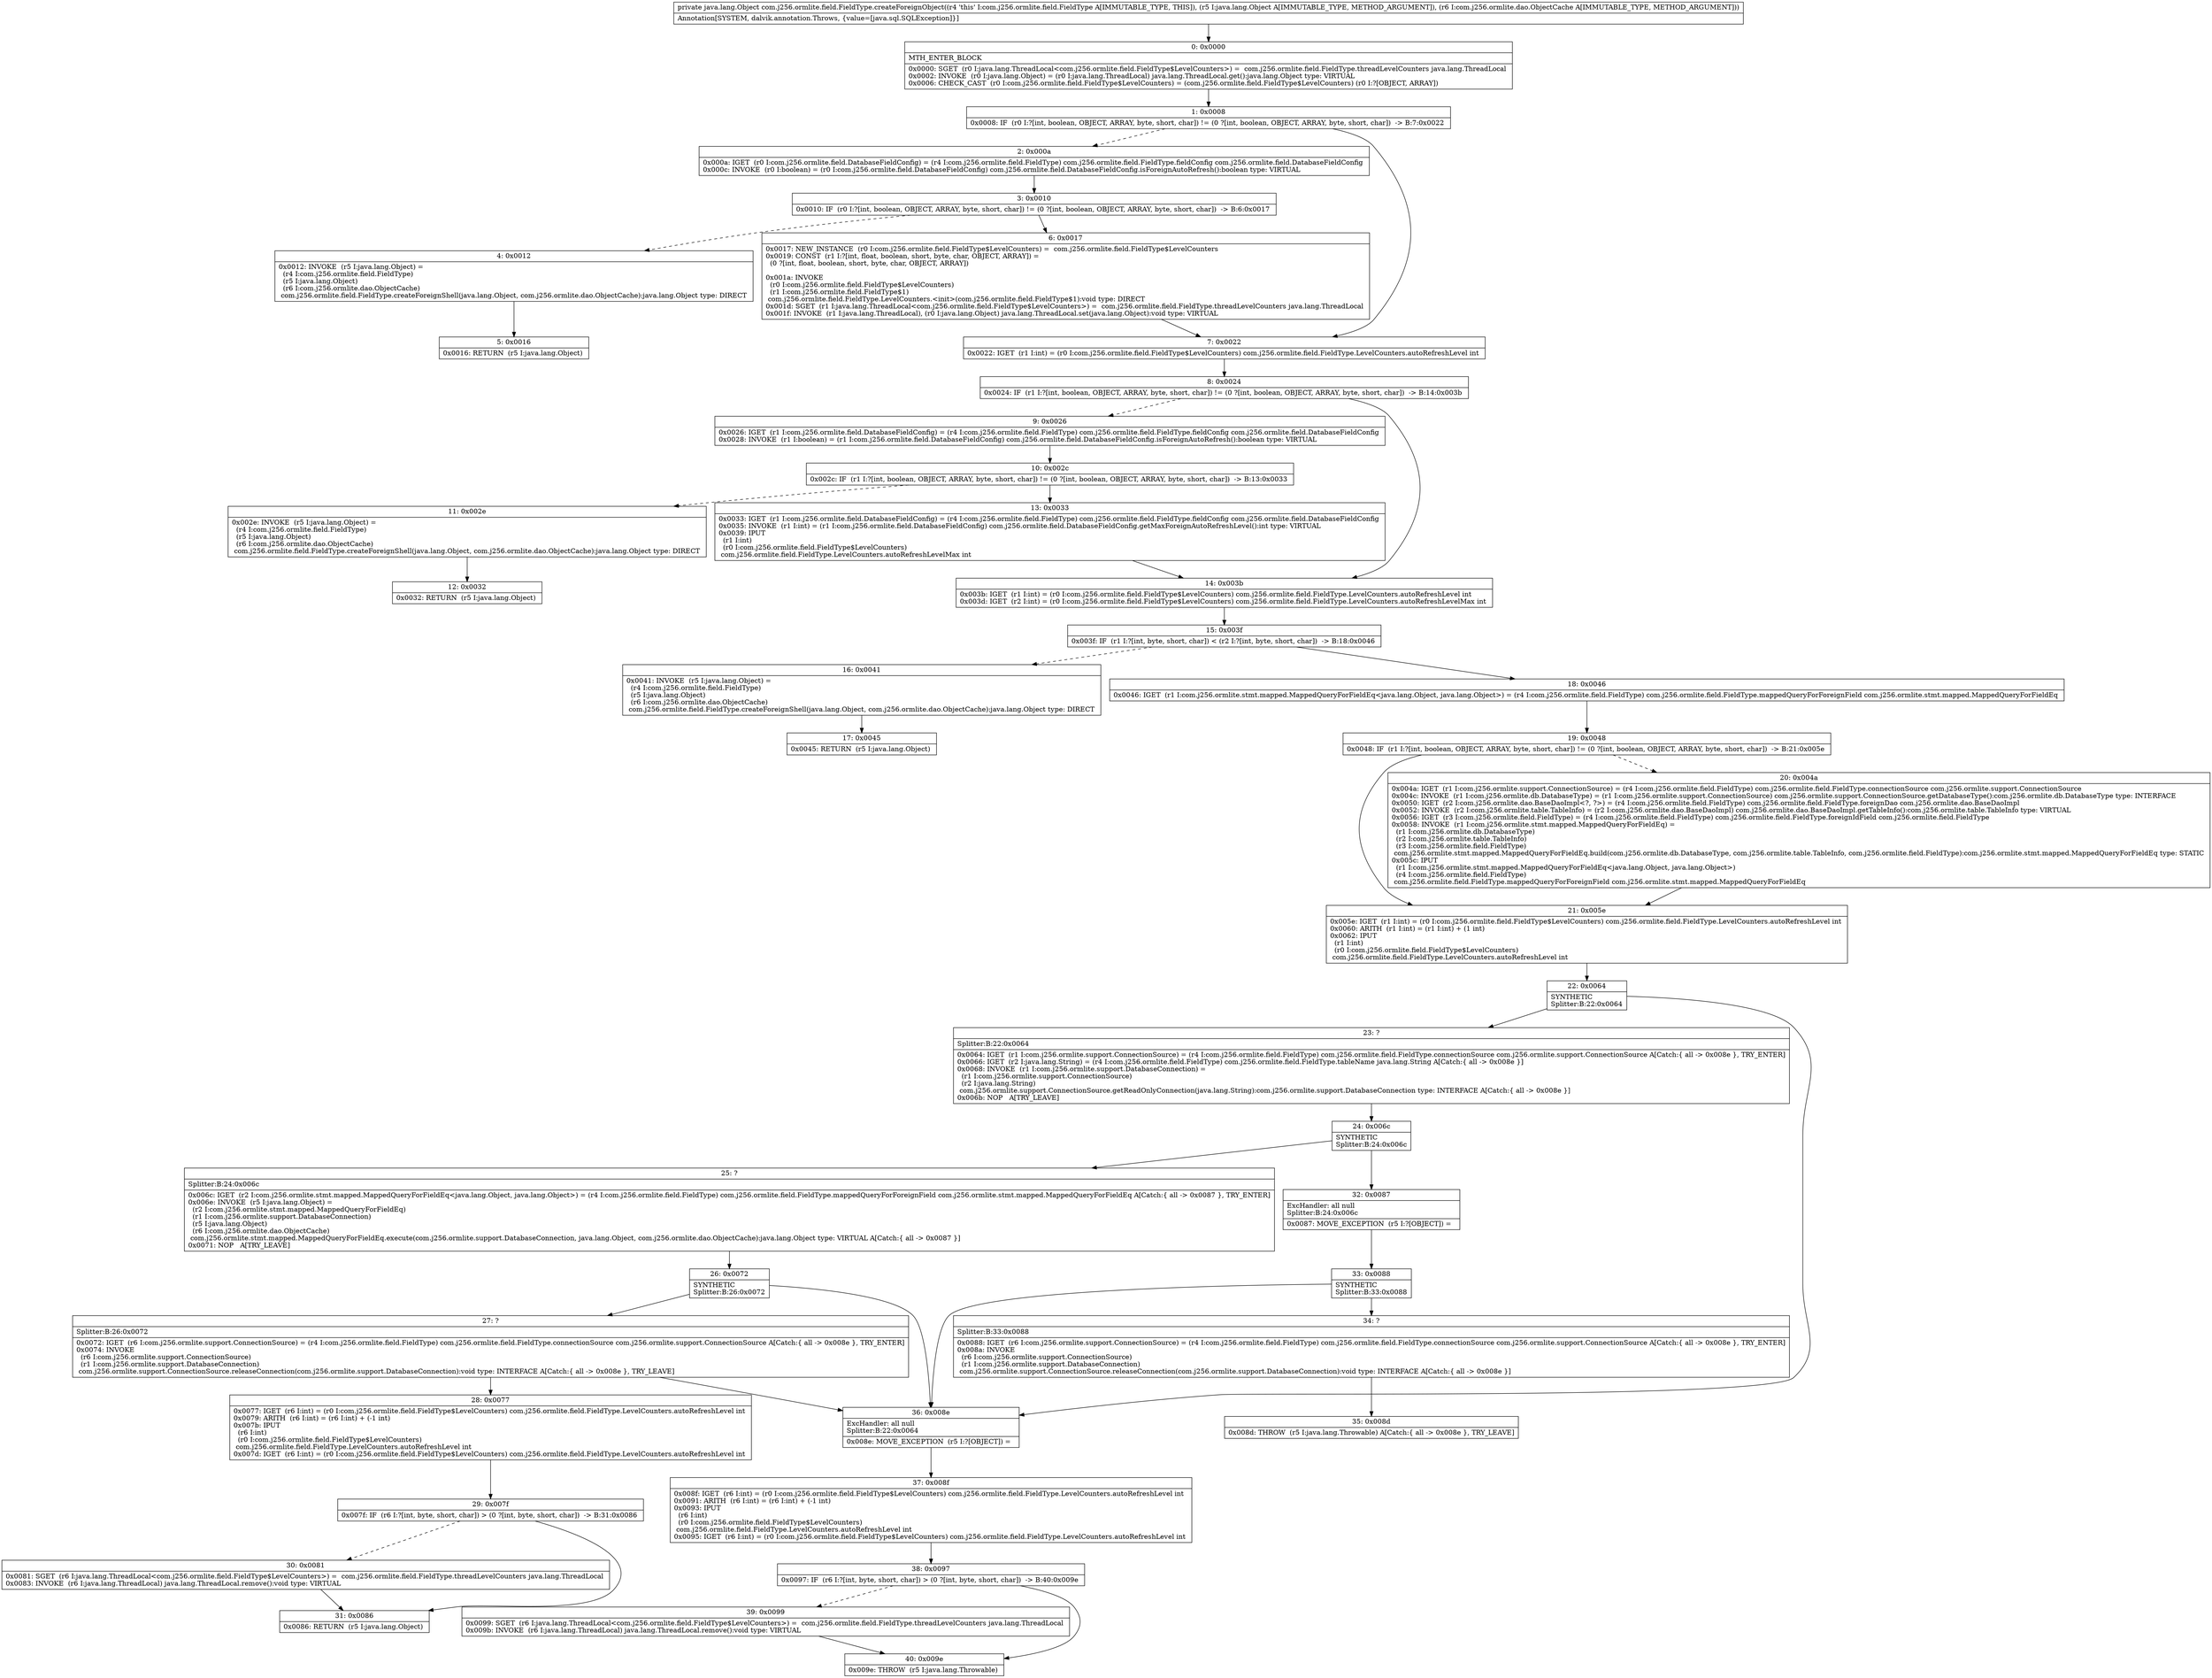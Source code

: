 digraph "CFG forcom.j256.ormlite.field.FieldType.createForeignObject(Ljava\/lang\/Object;Lcom\/j256\/ormlite\/dao\/ObjectCache;)Ljava\/lang\/Object;" {
Node_0 [shape=record,label="{0\:\ 0x0000|MTH_ENTER_BLOCK\l|0x0000: SGET  (r0 I:java.lang.ThreadLocal\<com.j256.ormlite.field.FieldType$LevelCounters\>) =  com.j256.ormlite.field.FieldType.threadLevelCounters java.lang.ThreadLocal \l0x0002: INVOKE  (r0 I:java.lang.Object) = (r0 I:java.lang.ThreadLocal) java.lang.ThreadLocal.get():java.lang.Object type: VIRTUAL \l0x0006: CHECK_CAST  (r0 I:com.j256.ormlite.field.FieldType$LevelCounters) = (com.j256.ormlite.field.FieldType$LevelCounters) (r0 I:?[OBJECT, ARRAY]) \l}"];
Node_1 [shape=record,label="{1\:\ 0x0008|0x0008: IF  (r0 I:?[int, boolean, OBJECT, ARRAY, byte, short, char]) != (0 ?[int, boolean, OBJECT, ARRAY, byte, short, char])  \-\> B:7:0x0022 \l}"];
Node_2 [shape=record,label="{2\:\ 0x000a|0x000a: IGET  (r0 I:com.j256.ormlite.field.DatabaseFieldConfig) = (r4 I:com.j256.ormlite.field.FieldType) com.j256.ormlite.field.FieldType.fieldConfig com.j256.ormlite.field.DatabaseFieldConfig \l0x000c: INVOKE  (r0 I:boolean) = (r0 I:com.j256.ormlite.field.DatabaseFieldConfig) com.j256.ormlite.field.DatabaseFieldConfig.isForeignAutoRefresh():boolean type: VIRTUAL \l}"];
Node_3 [shape=record,label="{3\:\ 0x0010|0x0010: IF  (r0 I:?[int, boolean, OBJECT, ARRAY, byte, short, char]) != (0 ?[int, boolean, OBJECT, ARRAY, byte, short, char])  \-\> B:6:0x0017 \l}"];
Node_4 [shape=record,label="{4\:\ 0x0012|0x0012: INVOKE  (r5 I:java.lang.Object) = \l  (r4 I:com.j256.ormlite.field.FieldType)\l  (r5 I:java.lang.Object)\l  (r6 I:com.j256.ormlite.dao.ObjectCache)\l com.j256.ormlite.field.FieldType.createForeignShell(java.lang.Object, com.j256.ormlite.dao.ObjectCache):java.lang.Object type: DIRECT \l}"];
Node_5 [shape=record,label="{5\:\ 0x0016|0x0016: RETURN  (r5 I:java.lang.Object) \l}"];
Node_6 [shape=record,label="{6\:\ 0x0017|0x0017: NEW_INSTANCE  (r0 I:com.j256.ormlite.field.FieldType$LevelCounters) =  com.j256.ormlite.field.FieldType$LevelCounters \l0x0019: CONST  (r1 I:?[int, float, boolean, short, byte, char, OBJECT, ARRAY]) = \l  (0 ?[int, float, boolean, short, byte, char, OBJECT, ARRAY])\l \l0x001a: INVOKE  \l  (r0 I:com.j256.ormlite.field.FieldType$LevelCounters)\l  (r1 I:com.j256.ormlite.field.FieldType$1)\l com.j256.ormlite.field.FieldType.LevelCounters.\<init\>(com.j256.ormlite.field.FieldType$1):void type: DIRECT \l0x001d: SGET  (r1 I:java.lang.ThreadLocal\<com.j256.ormlite.field.FieldType$LevelCounters\>) =  com.j256.ormlite.field.FieldType.threadLevelCounters java.lang.ThreadLocal \l0x001f: INVOKE  (r1 I:java.lang.ThreadLocal), (r0 I:java.lang.Object) java.lang.ThreadLocal.set(java.lang.Object):void type: VIRTUAL \l}"];
Node_7 [shape=record,label="{7\:\ 0x0022|0x0022: IGET  (r1 I:int) = (r0 I:com.j256.ormlite.field.FieldType$LevelCounters) com.j256.ormlite.field.FieldType.LevelCounters.autoRefreshLevel int \l}"];
Node_8 [shape=record,label="{8\:\ 0x0024|0x0024: IF  (r1 I:?[int, boolean, OBJECT, ARRAY, byte, short, char]) != (0 ?[int, boolean, OBJECT, ARRAY, byte, short, char])  \-\> B:14:0x003b \l}"];
Node_9 [shape=record,label="{9\:\ 0x0026|0x0026: IGET  (r1 I:com.j256.ormlite.field.DatabaseFieldConfig) = (r4 I:com.j256.ormlite.field.FieldType) com.j256.ormlite.field.FieldType.fieldConfig com.j256.ormlite.field.DatabaseFieldConfig \l0x0028: INVOKE  (r1 I:boolean) = (r1 I:com.j256.ormlite.field.DatabaseFieldConfig) com.j256.ormlite.field.DatabaseFieldConfig.isForeignAutoRefresh():boolean type: VIRTUAL \l}"];
Node_10 [shape=record,label="{10\:\ 0x002c|0x002c: IF  (r1 I:?[int, boolean, OBJECT, ARRAY, byte, short, char]) != (0 ?[int, boolean, OBJECT, ARRAY, byte, short, char])  \-\> B:13:0x0033 \l}"];
Node_11 [shape=record,label="{11\:\ 0x002e|0x002e: INVOKE  (r5 I:java.lang.Object) = \l  (r4 I:com.j256.ormlite.field.FieldType)\l  (r5 I:java.lang.Object)\l  (r6 I:com.j256.ormlite.dao.ObjectCache)\l com.j256.ormlite.field.FieldType.createForeignShell(java.lang.Object, com.j256.ormlite.dao.ObjectCache):java.lang.Object type: DIRECT \l}"];
Node_12 [shape=record,label="{12\:\ 0x0032|0x0032: RETURN  (r5 I:java.lang.Object) \l}"];
Node_13 [shape=record,label="{13\:\ 0x0033|0x0033: IGET  (r1 I:com.j256.ormlite.field.DatabaseFieldConfig) = (r4 I:com.j256.ormlite.field.FieldType) com.j256.ormlite.field.FieldType.fieldConfig com.j256.ormlite.field.DatabaseFieldConfig \l0x0035: INVOKE  (r1 I:int) = (r1 I:com.j256.ormlite.field.DatabaseFieldConfig) com.j256.ormlite.field.DatabaseFieldConfig.getMaxForeignAutoRefreshLevel():int type: VIRTUAL \l0x0039: IPUT  \l  (r1 I:int)\l  (r0 I:com.j256.ormlite.field.FieldType$LevelCounters)\l com.j256.ormlite.field.FieldType.LevelCounters.autoRefreshLevelMax int \l}"];
Node_14 [shape=record,label="{14\:\ 0x003b|0x003b: IGET  (r1 I:int) = (r0 I:com.j256.ormlite.field.FieldType$LevelCounters) com.j256.ormlite.field.FieldType.LevelCounters.autoRefreshLevel int \l0x003d: IGET  (r2 I:int) = (r0 I:com.j256.ormlite.field.FieldType$LevelCounters) com.j256.ormlite.field.FieldType.LevelCounters.autoRefreshLevelMax int \l}"];
Node_15 [shape=record,label="{15\:\ 0x003f|0x003f: IF  (r1 I:?[int, byte, short, char]) \< (r2 I:?[int, byte, short, char])  \-\> B:18:0x0046 \l}"];
Node_16 [shape=record,label="{16\:\ 0x0041|0x0041: INVOKE  (r5 I:java.lang.Object) = \l  (r4 I:com.j256.ormlite.field.FieldType)\l  (r5 I:java.lang.Object)\l  (r6 I:com.j256.ormlite.dao.ObjectCache)\l com.j256.ormlite.field.FieldType.createForeignShell(java.lang.Object, com.j256.ormlite.dao.ObjectCache):java.lang.Object type: DIRECT \l}"];
Node_17 [shape=record,label="{17\:\ 0x0045|0x0045: RETURN  (r5 I:java.lang.Object) \l}"];
Node_18 [shape=record,label="{18\:\ 0x0046|0x0046: IGET  (r1 I:com.j256.ormlite.stmt.mapped.MappedQueryForFieldEq\<java.lang.Object, java.lang.Object\>) = (r4 I:com.j256.ormlite.field.FieldType) com.j256.ormlite.field.FieldType.mappedQueryForForeignField com.j256.ormlite.stmt.mapped.MappedQueryForFieldEq \l}"];
Node_19 [shape=record,label="{19\:\ 0x0048|0x0048: IF  (r1 I:?[int, boolean, OBJECT, ARRAY, byte, short, char]) != (0 ?[int, boolean, OBJECT, ARRAY, byte, short, char])  \-\> B:21:0x005e \l}"];
Node_20 [shape=record,label="{20\:\ 0x004a|0x004a: IGET  (r1 I:com.j256.ormlite.support.ConnectionSource) = (r4 I:com.j256.ormlite.field.FieldType) com.j256.ormlite.field.FieldType.connectionSource com.j256.ormlite.support.ConnectionSource \l0x004c: INVOKE  (r1 I:com.j256.ormlite.db.DatabaseType) = (r1 I:com.j256.ormlite.support.ConnectionSource) com.j256.ormlite.support.ConnectionSource.getDatabaseType():com.j256.ormlite.db.DatabaseType type: INTERFACE \l0x0050: IGET  (r2 I:com.j256.ormlite.dao.BaseDaoImpl\<?, ?\>) = (r4 I:com.j256.ormlite.field.FieldType) com.j256.ormlite.field.FieldType.foreignDao com.j256.ormlite.dao.BaseDaoImpl \l0x0052: INVOKE  (r2 I:com.j256.ormlite.table.TableInfo) = (r2 I:com.j256.ormlite.dao.BaseDaoImpl) com.j256.ormlite.dao.BaseDaoImpl.getTableInfo():com.j256.ormlite.table.TableInfo type: VIRTUAL \l0x0056: IGET  (r3 I:com.j256.ormlite.field.FieldType) = (r4 I:com.j256.ormlite.field.FieldType) com.j256.ormlite.field.FieldType.foreignIdField com.j256.ormlite.field.FieldType \l0x0058: INVOKE  (r1 I:com.j256.ormlite.stmt.mapped.MappedQueryForFieldEq) = \l  (r1 I:com.j256.ormlite.db.DatabaseType)\l  (r2 I:com.j256.ormlite.table.TableInfo)\l  (r3 I:com.j256.ormlite.field.FieldType)\l com.j256.ormlite.stmt.mapped.MappedQueryForFieldEq.build(com.j256.ormlite.db.DatabaseType, com.j256.ormlite.table.TableInfo, com.j256.ormlite.field.FieldType):com.j256.ormlite.stmt.mapped.MappedQueryForFieldEq type: STATIC \l0x005c: IPUT  \l  (r1 I:com.j256.ormlite.stmt.mapped.MappedQueryForFieldEq\<java.lang.Object, java.lang.Object\>)\l  (r4 I:com.j256.ormlite.field.FieldType)\l com.j256.ormlite.field.FieldType.mappedQueryForForeignField com.j256.ormlite.stmt.mapped.MappedQueryForFieldEq \l}"];
Node_21 [shape=record,label="{21\:\ 0x005e|0x005e: IGET  (r1 I:int) = (r0 I:com.j256.ormlite.field.FieldType$LevelCounters) com.j256.ormlite.field.FieldType.LevelCounters.autoRefreshLevel int \l0x0060: ARITH  (r1 I:int) = (r1 I:int) + (1 int) \l0x0062: IPUT  \l  (r1 I:int)\l  (r0 I:com.j256.ormlite.field.FieldType$LevelCounters)\l com.j256.ormlite.field.FieldType.LevelCounters.autoRefreshLevel int \l}"];
Node_22 [shape=record,label="{22\:\ 0x0064|SYNTHETIC\lSplitter:B:22:0x0064\l}"];
Node_23 [shape=record,label="{23\:\ ?|Splitter:B:22:0x0064\l|0x0064: IGET  (r1 I:com.j256.ormlite.support.ConnectionSource) = (r4 I:com.j256.ormlite.field.FieldType) com.j256.ormlite.field.FieldType.connectionSource com.j256.ormlite.support.ConnectionSource A[Catch:\{ all \-\> 0x008e \}, TRY_ENTER]\l0x0066: IGET  (r2 I:java.lang.String) = (r4 I:com.j256.ormlite.field.FieldType) com.j256.ormlite.field.FieldType.tableName java.lang.String A[Catch:\{ all \-\> 0x008e \}]\l0x0068: INVOKE  (r1 I:com.j256.ormlite.support.DatabaseConnection) = \l  (r1 I:com.j256.ormlite.support.ConnectionSource)\l  (r2 I:java.lang.String)\l com.j256.ormlite.support.ConnectionSource.getReadOnlyConnection(java.lang.String):com.j256.ormlite.support.DatabaseConnection type: INTERFACE A[Catch:\{ all \-\> 0x008e \}]\l0x006b: NOP   A[TRY_LEAVE]\l}"];
Node_24 [shape=record,label="{24\:\ 0x006c|SYNTHETIC\lSplitter:B:24:0x006c\l}"];
Node_25 [shape=record,label="{25\:\ ?|Splitter:B:24:0x006c\l|0x006c: IGET  (r2 I:com.j256.ormlite.stmt.mapped.MappedQueryForFieldEq\<java.lang.Object, java.lang.Object\>) = (r4 I:com.j256.ormlite.field.FieldType) com.j256.ormlite.field.FieldType.mappedQueryForForeignField com.j256.ormlite.stmt.mapped.MappedQueryForFieldEq A[Catch:\{ all \-\> 0x0087 \}, TRY_ENTER]\l0x006e: INVOKE  (r5 I:java.lang.Object) = \l  (r2 I:com.j256.ormlite.stmt.mapped.MappedQueryForFieldEq)\l  (r1 I:com.j256.ormlite.support.DatabaseConnection)\l  (r5 I:java.lang.Object)\l  (r6 I:com.j256.ormlite.dao.ObjectCache)\l com.j256.ormlite.stmt.mapped.MappedQueryForFieldEq.execute(com.j256.ormlite.support.DatabaseConnection, java.lang.Object, com.j256.ormlite.dao.ObjectCache):java.lang.Object type: VIRTUAL A[Catch:\{ all \-\> 0x0087 \}]\l0x0071: NOP   A[TRY_LEAVE]\l}"];
Node_26 [shape=record,label="{26\:\ 0x0072|SYNTHETIC\lSplitter:B:26:0x0072\l}"];
Node_27 [shape=record,label="{27\:\ ?|Splitter:B:26:0x0072\l|0x0072: IGET  (r6 I:com.j256.ormlite.support.ConnectionSource) = (r4 I:com.j256.ormlite.field.FieldType) com.j256.ormlite.field.FieldType.connectionSource com.j256.ormlite.support.ConnectionSource A[Catch:\{ all \-\> 0x008e \}, TRY_ENTER]\l0x0074: INVOKE  \l  (r6 I:com.j256.ormlite.support.ConnectionSource)\l  (r1 I:com.j256.ormlite.support.DatabaseConnection)\l com.j256.ormlite.support.ConnectionSource.releaseConnection(com.j256.ormlite.support.DatabaseConnection):void type: INTERFACE A[Catch:\{ all \-\> 0x008e \}, TRY_LEAVE]\l}"];
Node_28 [shape=record,label="{28\:\ 0x0077|0x0077: IGET  (r6 I:int) = (r0 I:com.j256.ormlite.field.FieldType$LevelCounters) com.j256.ormlite.field.FieldType.LevelCounters.autoRefreshLevel int \l0x0079: ARITH  (r6 I:int) = (r6 I:int) + (\-1 int) \l0x007b: IPUT  \l  (r6 I:int)\l  (r0 I:com.j256.ormlite.field.FieldType$LevelCounters)\l com.j256.ormlite.field.FieldType.LevelCounters.autoRefreshLevel int \l0x007d: IGET  (r6 I:int) = (r0 I:com.j256.ormlite.field.FieldType$LevelCounters) com.j256.ormlite.field.FieldType.LevelCounters.autoRefreshLevel int \l}"];
Node_29 [shape=record,label="{29\:\ 0x007f|0x007f: IF  (r6 I:?[int, byte, short, char]) \> (0 ?[int, byte, short, char])  \-\> B:31:0x0086 \l}"];
Node_30 [shape=record,label="{30\:\ 0x0081|0x0081: SGET  (r6 I:java.lang.ThreadLocal\<com.j256.ormlite.field.FieldType$LevelCounters\>) =  com.j256.ormlite.field.FieldType.threadLevelCounters java.lang.ThreadLocal \l0x0083: INVOKE  (r6 I:java.lang.ThreadLocal) java.lang.ThreadLocal.remove():void type: VIRTUAL \l}"];
Node_31 [shape=record,label="{31\:\ 0x0086|0x0086: RETURN  (r5 I:java.lang.Object) \l}"];
Node_32 [shape=record,label="{32\:\ 0x0087|ExcHandler: all null\lSplitter:B:24:0x006c\l|0x0087: MOVE_EXCEPTION  (r5 I:?[OBJECT]) =  \l}"];
Node_33 [shape=record,label="{33\:\ 0x0088|SYNTHETIC\lSplitter:B:33:0x0088\l}"];
Node_34 [shape=record,label="{34\:\ ?|Splitter:B:33:0x0088\l|0x0088: IGET  (r6 I:com.j256.ormlite.support.ConnectionSource) = (r4 I:com.j256.ormlite.field.FieldType) com.j256.ormlite.field.FieldType.connectionSource com.j256.ormlite.support.ConnectionSource A[Catch:\{ all \-\> 0x008e \}, TRY_ENTER]\l0x008a: INVOKE  \l  (r6 I:com.j256.ormlite.support.ConnectionSource)\l  (r1 I:com.j256.ormlite.support.DatabaseConnection)\l com.j256.ormlite.support.ConnectionSource.releaseConnection(com.j256.ormlite.support.DatabaseConnection):void type: INTERFACE A[Catch:\{ all \-\> 0x008e \}]\l}"];
Node_35 [shape=record,label="{35\:\ 0x008d|0x008d: THROW  (r5 I:java.lang.Throwable) A[Catch:\{ all \-\> 0x008e \}, TRY_LEAVE]\l}"];
Node_36 [shape=record,label="{36\:\ 0x008e|ExcHandler: all null\lSplitter:B:22:0x0064\l|0x008e: MOVE_EXCEPTION  (r5 I:?[OBJECT]) =  \l}"];
Node_37 [shape=record,label="{37\:\ 0x008f|0x008f: IGET  (r6 I:int) = (r0 I:com.j256.ormlite.field.FieldType$LevelCounters) com.j256.ormlite.field.FieldType.LevelCounters.autoRefreshLevel int \l0x0091: ARITH  (r6 I:int) = (r6 I:int) + (\-1 int) \l0x0093: IPUT  \l  (r6 I:int)\l  (r0 I:com.j256.ormlite.field.FieldType$LevelCounters)\l com.j256.ormlite.field.FieldType.LevelCounters.autoRefreshLevel int \l0x0095: IGET  (r6 I:int) = (r0 I:com.j256.ormlite.field.FieldType$LevelCounters) com.j256.ormlite.field.FieldType.LevelCounters.autoRefreshLevel int \l}"];
Node_38 [shape=record,label="{38\:\ 0x0097|0x0097: IF  (r6 I:?[int, byte, short, char]) \> (0 ?[int, byte, short, char])  \-\> B:40:0x009e \l}"];
Node_39 [shape=record,label="{39\:\ 0x0099|0x0099: SGET  (r6 I:java.lang.ThreadLocal\<com.j256.ormlite.field.FieldType$LevelCounters\>) =  com.j256.ormlite.field.FieldType.threadLevelCounters java.lang.ThreadLocal \l0x009b: INVOKE  (r6 I:java.lang.ThreadLocal) java.lang.ThreadLocal.remove():void type: VIRTUAL \l}"];
Node_40 [shape=record,label="{40\:\ 0x009e|0x009e: THROW  (r5 I:java.lang.Throwable) \l}"];
MethodNode[shape=record,label="{private java.lang.Object com.j256.ormlite.field.FieldType.createForeignObject((r4 'this' I:com.j256.ormlite.field.FieldType A[IMMUTABLE_TYPE, THIS]), (r5 I:java.lang.Object A[IMMUTABLE_TYPE, METHOD_ARGUMENT]), (r6 I:com.j256.ormlite.dao.ObjectCache A[IMMUTABLE_TYPE, METHOD_ARGUMENT]))  | Annotation[SYSTEM, dalvik.annotation.Throws, \{value=[java.sql.SQLException]\}]\l}"];
MethodNode -> Node_0;
Node_0 -> Node_1;
Node_1 -> Node_2[style=dashed];
Node_1 -> Node_7;
Node_2 -> Node_3;
Node_3 -> Node_4[style=dashed];
Node_3 -> Node_6;
Node_4 -> Node_5;
Node_6 -> Node_7;
Node_7 -> Node_8;
Node_8 -> Node_9[style=dashed];
Node_8 -> Node_14;
Node_9 -> Node_10;
Node_10 -> Node_11[style=dashed];
Node_10 -> Node_13;
Node_11 -> Node_12;
Node_13 -> Node_14;
Node_14 -> Node_15;
Node_15 -> Node_16[style=dashed];
Node_15 -> Node_18;
Node_16 -> Node_17;
Node_18 -> Node_19;
Node_19 -> Node_20[style=dashed];
Node_19 -> Node_21;
Node_20 -> Node_21;
Node_21 -> Node_22;
Node_22 -> Node_23;
Node_22 -> Node_36;
Node_23 -> Node_24;
Node_24 -> Node_25;
Node_24 -> Node_32;
Node_25 -> Node_26;
Node_26 -> Node_27;
Node_26 -> Node_36;
Node_27 -> Node_28;
Node_27 -> Node_36;
Node_28 -> Node_29;
Node_29 -> Node_30[style=dashed];
Node_29 -> Node_31;
Node_30 -> Node_31;
Node_32 -> Node_33;
Node_33 -> Node_34;
Node_33 -> Node_36;
Node_34 -> Node_35;
Node_36 -> Node_37;
Node_37 -> Node_38;
Node_38 -> Node_39[style=dashed];
Node_38 -> Node_40;
Node_39 -> Node_40;
}

